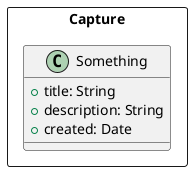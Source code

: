 @startuml meusys

package Capture <<Rectangle>> {

  ' alguma coisa
  class Something {  
    + title: String
    + description: String
    + created: Date
  }

}

@enduml 